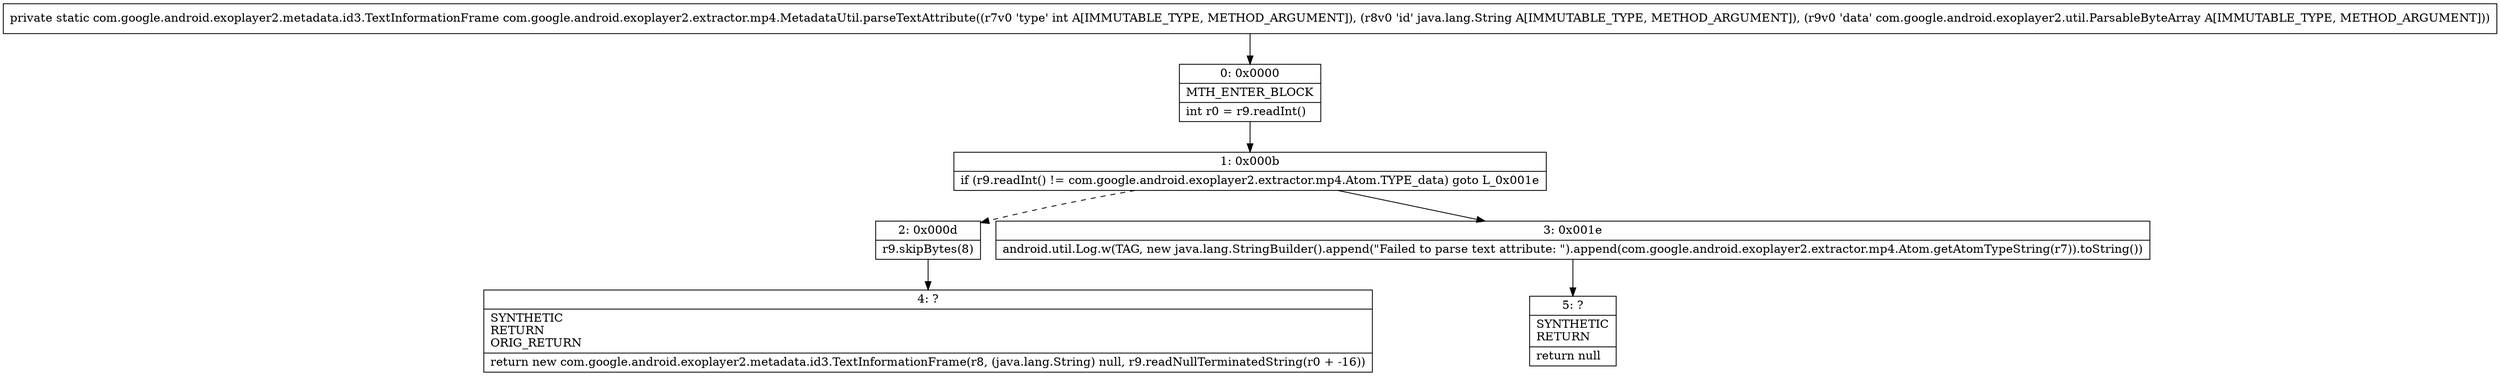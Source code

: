 digraph "CFG forcom.google.android.exoplayer2.extractor.mp4.MetadataUtil.parseTextAttribute(ILjava\/lang\/String;Lcom\/google\/android\/exoplayer2\/util\/ParsableByteArray;)Lcom\/google\/android\/exoplayer2\/metadata\/id3\/TextInformationFrame;" {
Node_0 [shape=record,label="{0\:\ 0x0000|MTH_ENTER_BLOCK\l|int r0 = r9.readInt()\l}"];
Node_1 [shape=record,label="{1\:\ 0x000b|if (r9.readInt() != com.google.android.exoplayer2.extractor.mp4.Atom.TYPE_data) goto L_0x001e\l}"];
Node_2 [shape=record,label="{2\:\ 0x000d|r9.skipBytes(8)\l}"];
Node_3 [shape=record,label="{3\:\ 0x001e|android.util.Log.w(TAG, new java.lang.StringBuilder().append(\"Failed to parse text attribute: \").append(com.google.android.exoplayer2.extractor.mp4.Atom.getAtomTypeString(r7)).toString())\l}"];
Node_4 [shape=record,label="{4\:\ ?|SYNTHETIC\lRETURN\lORIG_RETURN\l|return new com.google.android.exoplayer2.metadata.id3.TextInformationFrame(r8, (java.lang.String) null, r9.readNullTerminatedString(r0 + \-16))\l}"];
Node_5 [shape=record,label="{5\:\ ?|SYNTHETIC\lRETURN\l|return null\l}"];
MethodNode[shape=record,label="{private static com.google.android.exoplayer2.metadata.id3.TextInformationFrame com.google.android.exoplayer2.extractor.mp4.MetadataUtil.parseTextAttribute((r7v0 'type' int A[IMMUTABLE_TYPE, METHOD_ARGUMENT]), (r8v0 'id' java.lang.String A[IMMUTABLE_TYPE, METHOD_ARGUMENT]), (r9v0 'data' com.google.android.exoplayer2.util.ParsableByteArray A[IMMUTABLE_TYPE, METHOD_ARGUMENT])) }"];
MethodNode -> Node_0;
Node_0 -> Node_1;
Node_1 -> Node_2[style=dashed];
Node_1 -> Node_3;
Node_2 -> Node_4;
Node_3 -> Node_5;
}

